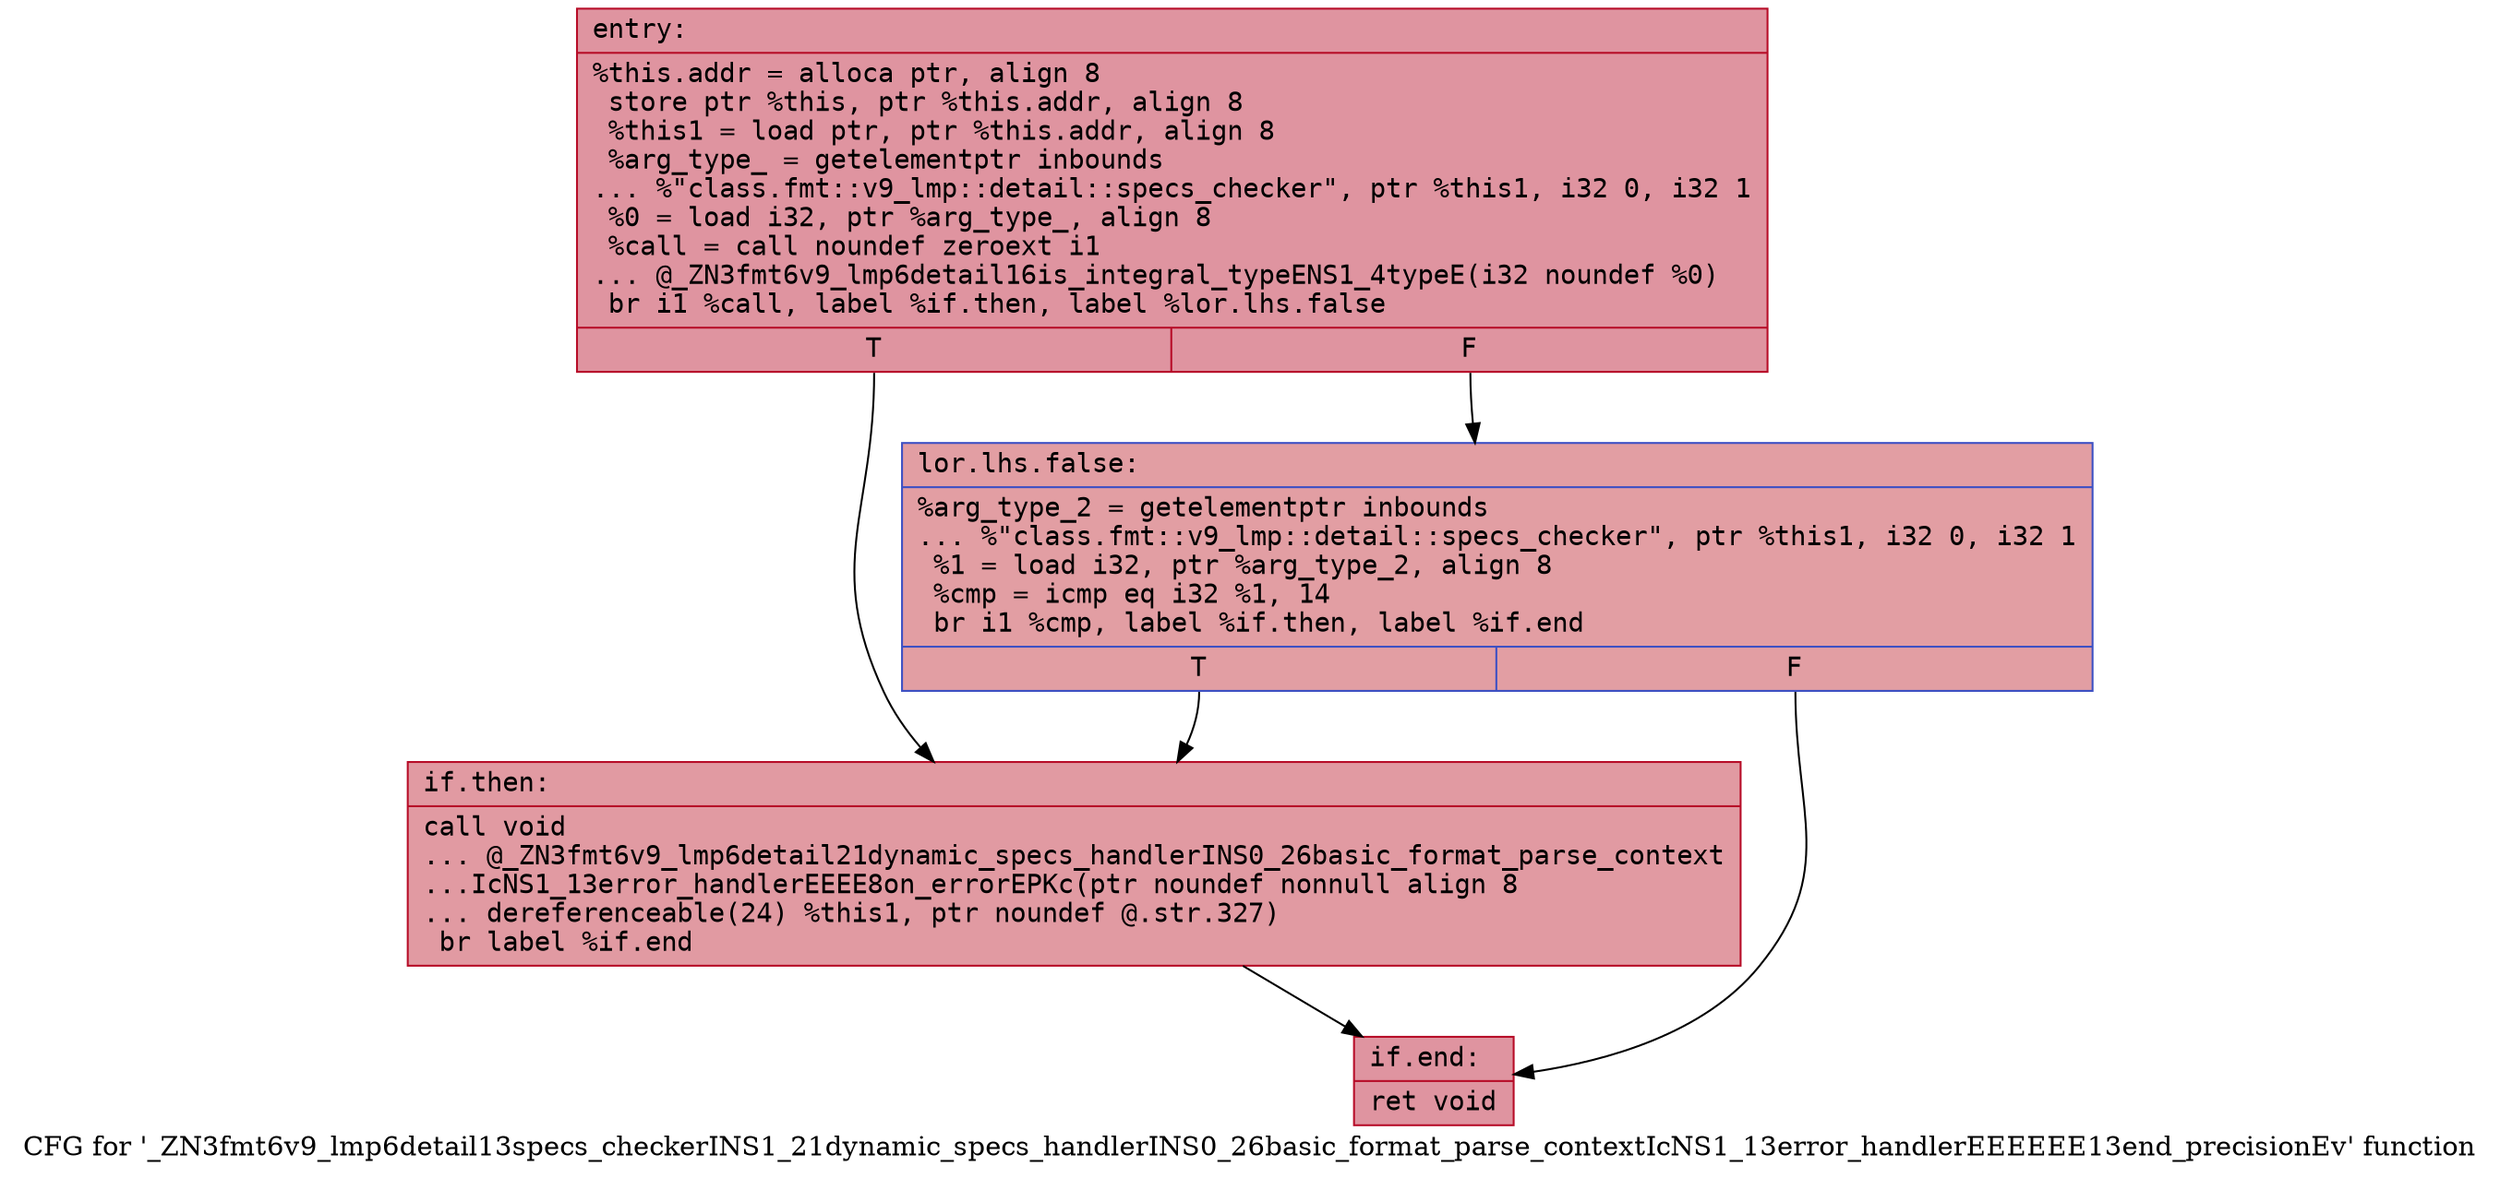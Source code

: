 digraph "CFG for '_ZN3fmt6v9_lmp6detail13specs_checkerINS1_21dynamic_specs_handlerINS0_26basic_format_parse_contextIcNS1_13error_handlerEEEEEE13end_precisionEv' function" {
	label="CFG for '_ZN3fmt6v9_lmp6detail13specs_checkerINS1_21dynamic_specs_handlerINS0_26basic_format_parse_contextIcNS1_13error_handlerEEEEEE13end_precisionEv' function";

	Node0x556bfeadfd20 [shape=record,color="#b70d28ff", style=filled, fillcolor="#b70d2870" fontname="Courier",label="{entry:\l|  %this.addr = alloca ptr, align 8\l  store ptr %this, ptr %this.addr, align 8\l  %this1 = load ptr, ptr %this.addr, align 8\l  %arg_type_ = getelementptr inbounds\l... %\"class.fmt::v9_lmp::detail::specs_checker\", ptr %this1, i32 0, i32 1\l  %0 = load i32, ptr %arg_type_, align 8\l  %call = call noundef zeroext i1\l... @_ZN3fmt6v9_lmp6detail16is_integral_typeENS1_4typeE(i32 noundef %0)\l  br i1 %call, label %if.then, label %lor.lhs.false\l|{<s0>T|<s1>F}}"];
	Node0x556bfeadfd20:s0 -> Node0x556bfeae0000[tooltip="entry -> if.then\nProbability 50.00%" ];
	Node0x556bfeadfd20:s1 -> Node0x556bfeae0070[tooltip="entry -> lor.lhs.false\nProbability 50.00%" ];
	Node0x556bfeae0070 [shape=record,color="#3d50c3ff", style=filled, fillcolor="#be242e70" fontname="Courier",label="{lor.lhs.false:\l|  %arg_type_2 = getelementptr inbounds\l... %\"class.fmt::v9_lmp::detail::specs_checker\", ptr %this1, i32 0, i32 1\l  %1 = load i32, ptr %arg_type_2, align 8\l  %cmp = icmp eq i32 %1, 14\l  br i1 %cmp, label %if.then, label %if.end\l|{<s0>T|<s1>F}}"];
	Node0x556bfeae0070:s0 -> Node0x556bfeae0000[tooltip="lor.lhs.false -> if.then\nProbability 50.00%" ];
	Node0x556bfeae0070:s1 -> Node0x556bfeae03c0[tooltip="lor.lhs.false -> if.end\nProbability 50.00%" ];
	Node0x556bfeae0000 [shape=record,color="#b70d28ff", style=filled, fillcolor="#bb1b2c70" fontname="Courier",label="{if.then:\l|  call void\l... @_ZN3fmt6v9_lmp6detail21dynamic_specs_handlerINS0_26basic_format_parse_context\l...IcNS1_13error_handlerEEEE8on_errorEPKc(ptr noundef nonnull align 8\l... dereferenceable(24) %this1, ptr noundef @.str.327)\l  br label %if.end\l}"];
	Node0x556bfeae0000 -> Node0x556bfeae03c0[tooltip="if.then -> if.end\nProbability 100.00%" ];
	Node0x556bfeae03c0 [shape=record,color="#b70d28ff", style=filled, fillcolor="#b70d2870" fontname="Courier",label="{if.end:\l|  ret void\l}"];
}
